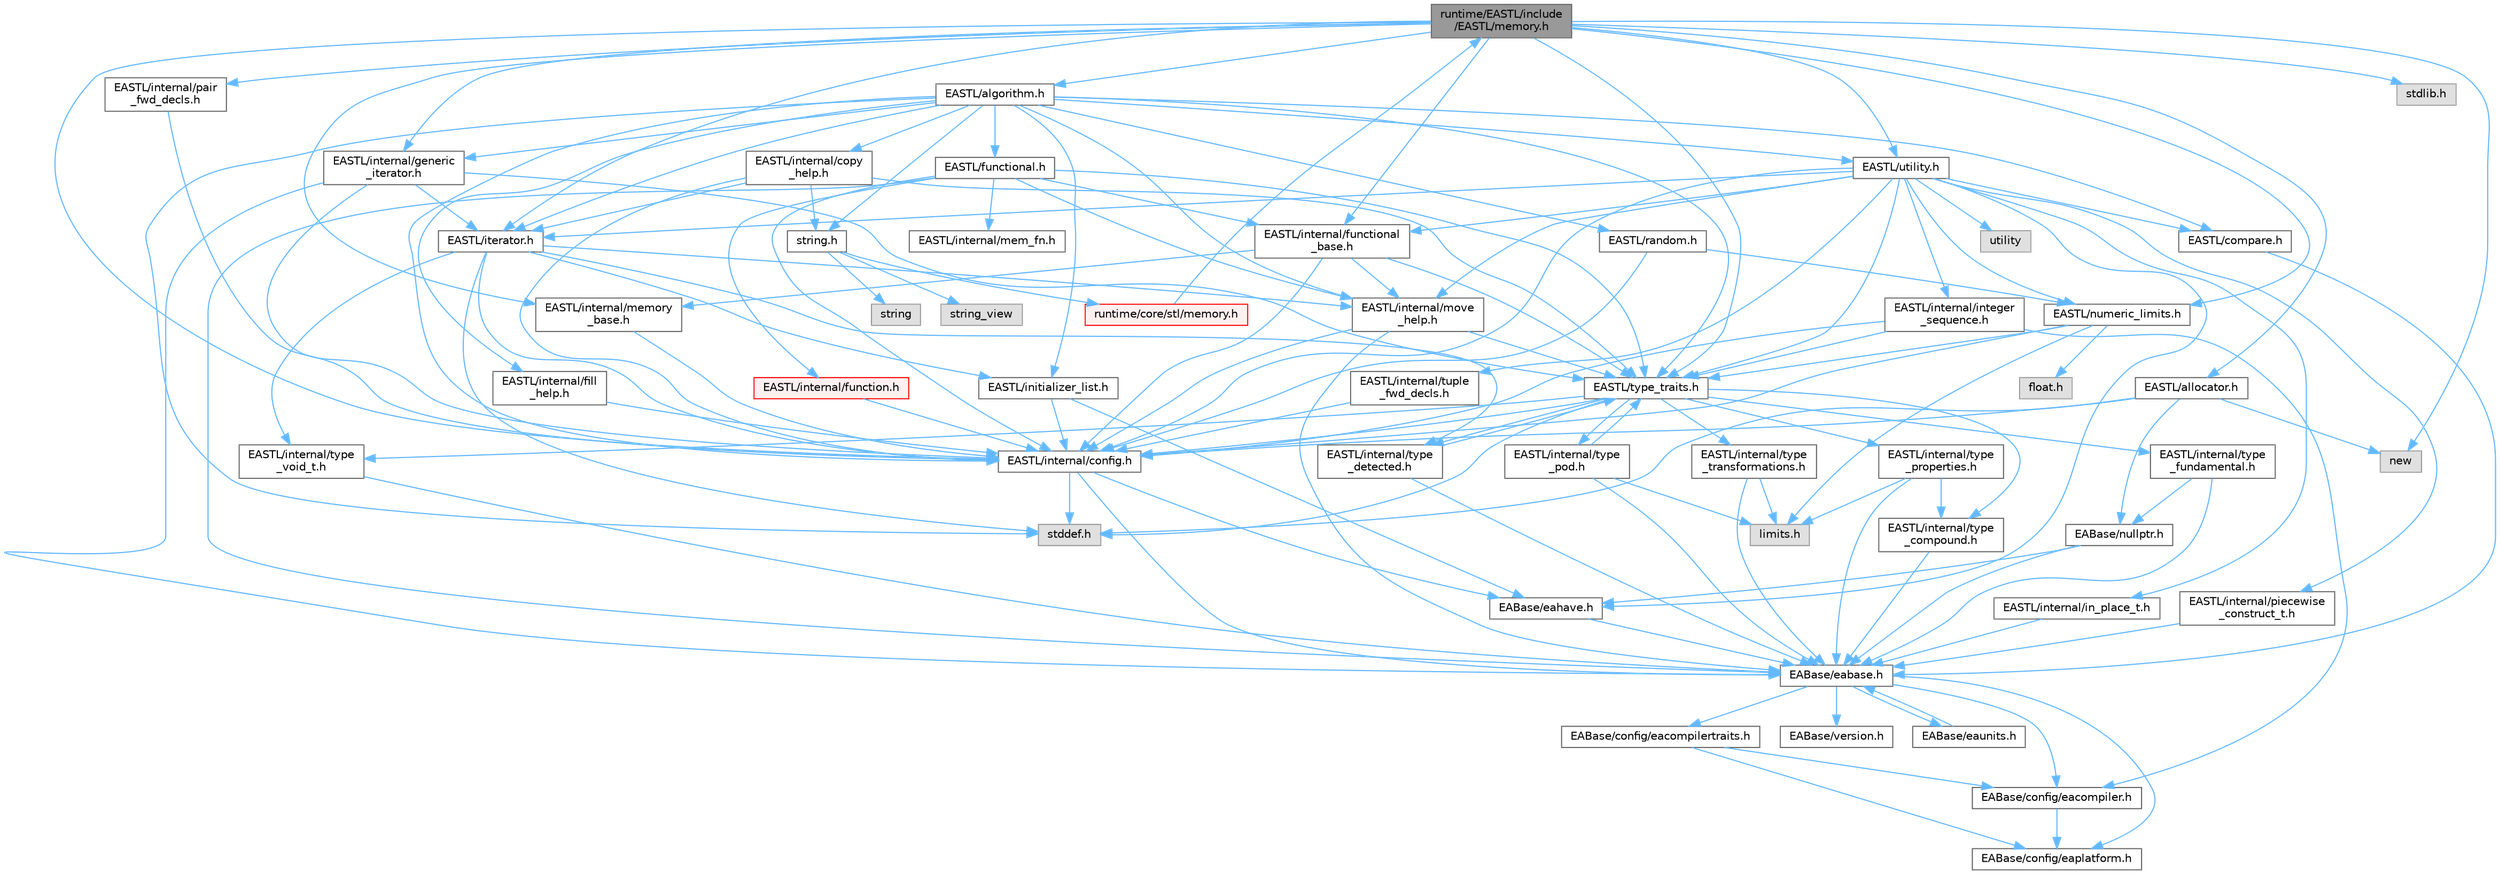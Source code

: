 digraph "runtime/EASTL/include/EASTL/memory.h"
{
 // LATEX_PDF_SIZE
  bgcolor="transparent";
  edge [fontname=Helvetica,fontsize=10,labelfontname=Helvetica,labelfontsize=10];
  node [fontname=Helvetica,fontsize=10,shape=box,height=0.2,width=0.4];
  Node1 [id="Node000001",label="runtime/EASTL/include\l/EASTL/memory.h",height=0.2,width=0.4,color="gray40", fillcolor="grey60", style="filled", fontcolor="black",tooltip=" "];
  Node1 -> Node2 [id="edge134_Node000001_Node000002",color="steelblue1",style="solid",tooltip=" "];
  Node2 [id="Node000002",label="EASTL/internal/config.h",height=0.2,width=0.4,color="grey40", fillcolor="white", style="filled",URL="$config_8h.html",tooltip=" "];
  Node2 -> Node3 [id="edge135_Node000002_Node000003",color="steelblue1",style="solid",tooltip=" "];
  Node3 [id="Node000003",label="EABase/eabase.h",height=0.2,width=0.4,color="grey40", fillcolor="white", style="filled",URL="$eabase_8h.html",tooltip=" "];
  Node3 -> Node4 [id="edge136_Node000003_Node000004",color="steelblue1",style="solid",tooltip=" "];
  Node4 [id="Node000004",label="EABase/config/eacompiler.h",height=0.2,width=0.4,color="grey40", fillcolor="white", style="filled",URL="$eacompiler_8h.html",tooltip=" "];
  Node4 -> Node5 [id="edge137_Node000004_Node000005",color="steelblue1",style="solid",tooltip=" "];
  Node5 [id="Node000005",label="EABase/config/eaplatform.h",height=0.2,width=0.4,color="grey40", fillcolor="white", style="filled",URL="$eaplatform_8h.html",tooltip=" "];
  Node3 -> Node6 [id="edge138_Node000003_Node000006",color="steelblue1",style="solid",tooltip=" "];
  Node6 [id="Node000006",label="EABase/config/eacompilertraits.h",height=0.2,width=0.4,color="grey40", fillcolor="white", style="filled",URL="$eacompilertraits_8h.html",tooltip=" "];
  Node6 -> Node5 [id="edge139_Node000006_Node000005",color="steelblue1",style="solid",tooltip=" "];
  Node6 -> Node4 [id="edge140_Node000006_Node000004",color="steelblue1",style="solid",tooltip=" "];
  Node3 -> Node5 [id="edge141_Node000003_Node000005",color="steelblue1",style="solid",tooltip=" "];
  Node3 -> Node7 [id="edge142_Node000003_Node000007",color="steelblue1",style="solid",tooltip=" "];
  Node7 [id="Node000007",label="EABase/version.h",height=0.2,width=0.4,color="grey40", fillcolor="white", style="filled",URL="$_e_a_s_t_l_2packages_2_e_a_base_2include_2_common_2_e_a_base_2version_8h.html",tooltip=" "];
  Node3 -> Node8 [id="edge143_Node000003_Node000008",color="steelblue1",style="solid",tooltip=" "];
  Node8 [id="Node000008",label="EABase/eaunits.h",height=0.2,width=0.4,color="grey40", fillcolor="white", style="filled",URL="$eaunits_8h.html",tooltip=" "];
  Node8 -> Node3 [id="edge144_Node000008_Node000003",color="steelblue1",style="solid",tooltip=" "];
  Node2 -> Node9 [id="edge145_Node000002_Node000009",color="steelblue1",style="solid",tooltip=" "];
  Node9 [id="Node000009",label="EABase/eahave.h",height=0.2,width=0.4,color="grey40", fillcolor="white", style="filled",URL="$eahave_8h.html",tooltip=" "];
  Node9 -> Node3 [id="edge146_Node000009_Node000003",color="steelblue1",style="solid",tooltip=" "];
  Node2 -> Node10 [id="edge147_Node000002_Node000010",color="steelblue1",style="solid",tooltip=" "];
  Node10 [id="Node000010",label="stddef.h",height=0.2,width=0.4,color="grey60", fillcolor="#E0E0E0", style="filled",tooltip=" "];
  Node1 -> Node11 [id="edge148_Node000001_Node000011",color="steelblue1",style="solid",tooltip=" "];
  Node11 [id="Node000011",label="EASTL/internal/memory\l_base.h",height=0.2,width=0.4,color="grey40", fillcolor="white", style="filled",URL="$memory__base_8h.html",tooltip=" "];
  Node11 -> Node2 [id="edge149_Node000011_Node000002",color="steelblue1",style="solid",tooltip=" "];
  Node1 -> Node12 [id="edge150_Node000001_Node000012",color="steelblue1",style="solid",tooltip=" "];
  Node12 [id="Node000012",label="EASTL/internal/generic\l_iterator.h",height=0.2,width=0.4,color="grey40", fillcolor="white", style="filled",URL="$generic__iterator_8h.html",tooltip=" "];
  Node12 -> Node3 [id="edge151_Node000012_Node000003",color="steelblue1",style="solid",tooltip=" "];
  Node12 -> Node2 [id="edge152_Node000012_Node000002",color="steelblue1",style="solid",tooltip=" "];
  Node12 -> Node13 [id="edge153_Node000012_Node000013",color="steelblue1",style="solid",tooltip=" "];
  Node13 [id="Node000013",label="EASTL/iterator.h",height=0.2,width=0.4,color="grey40", fillcolor="white", style="filled",URL="$_e_a_s_t_l_2include_2_e_a_s_t_l_2iterator_8h.html",tooltip=" "];
  Node13 -> Node2 [id="edge154_Node000013_Node000002",color="steelblue1",style="solid",tooltip=" "];
  Node13 -> Node14 [id="edge155_Node000013_Node000014",color="steelblue1",style="solid",tooltip=" "];
  Node14 [id="Node000014",label="EASTL/internal/move\l_help.h",height=0.2,width=0.4,color="grey40", fillcolor="white", style="filled",URL="$move__help_8h.html",tooltip=" "];
  Node14 -> Node3 [id="edge156_Node000014_Node000003",color="steelblue1",style="solid",tooltip=" "];
  Node14 -> Node2 [id="edge157_Node000014_Node000002",color="steelblue1",style="solid",tooltip=" "];
  Node14 -> Node15 [id="edge158_Node000014_Node000015",color="steelblue1",style="solid",tooltip=" "];
  Node15 [id="Node000015",label="EASTL/type_traits.h",height=0.2,width=0.4,color="grey40", fillcolor="white", style="filled",URL="$_e_a_s_t_l_2include_2_e_a_s_t_l_2type__traits_8h.html",tooltip=" "];
  Node15 -> Node2 [id="edge159_Node000015_Node000002",color="steelblue1",style="solid",tooltip=" "];
  Node15 -> Node10 [id="edge160_Node000015_Node000010",color="steelblue1",style="solid",tooltip=" "];
  Node15 -> Node16 [id="edge161_Node000015_Node000016",color="steelblue1",style="solid",tooltip=" "];
  Node16 [id="Node000016",label="EASTL/internal/type\l_fundamental.h",height=0.2,width=0.4,color="grey40", fillcolor="white", style="filled",URL="$type__fundamental_8h.html",tooltip=" "];
  Node16 -> Node3 [id="edge162_Node000016_Node000003",color="steelblue1",style="solid",tooltip=" "];
  Node16 -> Node17 [id="edge163_Node000016_Node000017",color="steelblue1",style="solid",tooltip=" "];
  Node17 [id="Node000017",label="EABase/nullptr.h",height=0.2,width=0.4,color="grey40", fillcolor="white", style="filled",URL="$nullptr_8h.html",tooltip=" "];
  Node17 -> Node3 [id="edge164_Node000017_Node000003",color="steelblue1",style="solid",tooltip=" "];
  Node17 -> Node9 [id="edge165_Node000017_Node000009",color="steelblue1",style="solid",tooltip=" "];
  Node15 -> Node18 [id="edge166_Node000015_Node000018",color="steelblue1",style="solid",tooltip=" "];
  Node18 [id="Node000018",label="EASTL/internal/type\l_transformations.h",height=0.2,width=0.4,color="grey40", fillcolor="white", style="filled",URL="$type__transformations_8h.html",tooltip=" "];
  Node18 -> Node3 [id="edge167_Node000018_Node000003",color="steelblue1",style="solid",tooltip=" "];
  Node18 -> Node19 [id="edge168_Node000018_Node000019",color="steelblue1",style="solid",tooltip=" "];
  Node19 [id="Node000019",label="limits.h",height=0.2,width=0.4,color="grey60", fillcolor="#E0E0E0", style="filled",tooltip=" "];
  Node15 -> Node20 [id="edge169_Node000015_Node000020",color="steelblue1",style="solid",tooltip=" "];
  Node20 [id="Node000020",label="EASTL/internal/type\l_void_t.h",height=0.2,width=0.4,color="grey40", fillcolor="white", style="filled",URL="$type__void__t_8h.html",tooltip=" "];
  Node20 -> Node3 [id="edge170_Node000020_Node000003",color="steelblue1",style="solid",tooltip=" "];
  Node15 -> Node21 [id="edge171_Node000015_Node000021",color="steelblue1",style="solid",tooltip=" "];
  Node21 [id="Node000021",label="EASTL/internal/type\l_properties.h",height=0.2,width=0.4,color="grey40", fillcolor="white", style="filled",URL="$type__properties_8h.html",tooltip=" "];
  Node21 -> Node3 [id="edge172_Node000021_Node000003",color="steelblue1",style="solid",tooltip=" "];
  Node21 -> Node19 [id="edge173_Node000021_Node000019",color="steelblue1",style="solid",tooltip=" "];
  Node21 -> Node22 [id="edge174_Node000021_Node000022",color="steelblue1",style="solid",tooltip=" "];
  Node22 [id="Node000022",label="EASTL/internal/type\l_compound.h",height=0.2,width=0.4,color="grey40", fillcolor="white", style="filled",URL="$type__compound_8h.html",tooltip=" "];
  Node22 -> Node3 [id="edge175_Node000022_Node000003",color="steelblue1",style="solid",tooltip=" "];
  Node15 -> Node22 [id="edge176_Node000015_Node000022",color="steelblue1",style="solid",tooltip=" "];
  Node15 -> Node23 [id="edge177_Node000015_Node000023",color="steelblue1",style="solid",tooltip=" "];
  Node23 [id="Node000023",label="EASTL/internal/type\l_pod.h",height=0.2,width=0.4,color="grey40", fillcolor="white", style="filled",URL="$type__pod_8h.html",tooltip=" "];
  Node23 -> Node3 [id="edge178_Node000023_Node000003",color="steelblue1",style="solid",tooltip=" "];
  Node23 -> Node19 [id="edge179_Node000023_Node000019",color="steelblue1",style="solid",tooltip=" "];
  Node23 -> Node15 [id="edge180_Node000023_Node000015",color="steelblue1",style="solid",tooltip=" "];
  Node15 -> Node24 [id="edge181_Node000015_Node000024",color="steelblue1",style="solid",tooltip=" "];
  Node24 [id="Node000024",label="EASTL/internal/type\l_detected.h",height=0.2,width=0.4,color="grey40", fillcolor="white", style="filled",URL="$type__detected_8h.html",tooltip=" "];
  Node24 -> Node3 [id="edge182_Node000024_Node000003",color="steelblue1",style="solid",tooltip=" "];
  Node24 -> Node15 [id="edge183_Node000024_Node000015",color="steelblue1",style="solid",tooltip=" "];
  Node13 -> Node24 [id="edge184_Node000013_Node000024",color="steelblue1",style="solid",tooltip=" "];
  Node13 -> Node20 [id="edge185_Node000013_Node000020",color="steelblue1",style="solid",tooltip=" "];
  Node13 -> Node25 [id="edge186_Node000013_Node000025",color="steelblue1",style="solid",tooltip=" "];
  Node25 [id="Node000025",label="EASTL/initializer_list.h",height=0.2,width=0.4,color="grey40", fillcolor="white", style="filled",URL="$initializer__list_8h.html",tooltip=" "];
  Node25 -> Node2 [id="edge187_Node000025_Node000002",color="steelblue1",style="solid",tooltip=" "];
  Node25 -> Node9 [id="edge188_Node000025_Node000009",color="steelblue1",style="solid",tooltip=" "];
  Node13 -> Node10 [id="edge189_Node000013_Node000010",color="steelblue1",style="solid",tooltip=" "];
  Node12 -> Node15 [id="edge190_Node000012_Node000015",color="steelblue1",style="solid",tooltip=" "];
  Node1 -> Node26 [id="edge191_Node000001_Node000026",color="steelblue1",style="solid",tooltip=" "];
  Node26 [id="Node000026",label="EASTL/internal/pair\l_fwd_decls.h",height=0.2,width=0.4,color="grey40", fillcolor="white", style="filled",URL="$pair__fwd__decls_8h.html",tooltip=" "];
  Node26 -> Node2 [id="edge192_Node000026_Node000002",color="steelblue1",style="solid",tooltip=" "];
  Node1 -> Node27 [id="edge193_Node000001_Node000027",color="steelblue1",style="solid",tooltip=" "];
  Node27 [id="Node000027",label="EASTL/internal/functional\l_base.h",height=0.2,width=0.4,color="grey40", fillcolor="white", style="filled",URL="$functional__base_8h.html",tooltip=" "];
  Node27 -> Node2 [id="edge194_Node000027_Node000002",color="steelblue1",style="solid",tooltip=" "];
  Node27 -> Node11 [id="edge195_Node000027_Node000011",color="steelblue1",style="solid",tooltip=" "];
  Node27 -> Node14 [id="edge196_Node000027_Node000014",color="steelblue1",style="solid",tooltip=" "];
  Node27 -> Node15 [id="edge197_Node000027_Node000015",color="steelblue1",style="solid",tooltip=" "];
  Node1 -> Node28 [id="edge198_Node000001_Node000028",color="steelblue1",style="solid",tooltip=" "];
  Node28 [id="Node000028",label="EASTL/algorithm.h",height=0.2,width=0.4,color="grey40", fillcolor="white", style="filled",URL="$_e_a_s_t_l_2include_2_e_a_s_t_l_2algorithm_8h.html",tooltip=" "];
  Node28 -> Node2 [id="edge199_Node000028_Node000002",color="steelblue1",style="solid",tooltip=" "];
  Node28 -> Node15 [id="edge200_Node000028_Node000015",color="steelblue1",style="solid",tooltip=" "];
  Node28 -> Node14 [id="edge201_Node000028_Node000014",color="steelblue1",style="solid",tooltip=" "];
  Node28 -> Node29 [id="edge202_Node000028_Node000029",color="steelblue1",style="solid",tooltip=" "];
  Node29 [id="Node000029",label="EASTL/internal/copy\l_help.h",height=0.2,width=0.4,color="grey40", fillcolor="white", style="filled",URL="$copy__help_8h.html",tooltip=" "];
  Node29 -> Node2 [id="edge203_Node000029_Node000002",color="steelblue1",style="solid",tooltip=" "];
  Node29 -> Node15 [id="edge204_Node000029_Node000015",color="steelblue1",style="solid",tooltip=" "];
  Node29 -> Node13 [id="edge205_Node000029_Node000013",color="steelblue1",style="solid",tooltip=" "];
  Node29 -> Node30 [id="edge206_Node000029_Node000030",color="steelblue1",style="solid",tooltip=" "];
  Node30 [id="Node000030",label="string.h",height=0.2,width=0.4,color="grey40", fillcolor="white", style="filled",URL="$string_8h.html",tooltip=" "];
  Node30 -> Node31 [id="edge207_Node000030_Node000031",color="steelblue1",style="solid",tooltip=" "];
  Node31 [id="Node000031",label="string",height=0.2,width=0.4,color="grey60", fillcolor="#E0E0E0", style="filled",tooltip=" "];
  Node30 -> Node32 [id="edge208_Node000030_Node000032",color="steelblue1",style="solid",tooltip=" "];
  Node32 [id="Node000032",label="string_view",height=0.2,width=0.4,color="grey60", fillcolor="#E0E0E0", style="filled",tooltip=" "];
  Node30 -> Node33 [id="edge209_Node000030_Node000033",color="steelblue1",style="solid",tooltip=" "];
  Node33 [id="Node000033",label="runtime/core/stl/memory.h",height=0.2,width=0.4,color="red", fillcolor="#FFF0F0", style="filled",URL="$core_2stl_2memory_8h.html",tooltip=" "];
  Node33 -> Node1 [id="edge210_Node000033_Node000001",color="steelblue1",style="solid",tooltip=" "];
  Node28 -> Node147 [id="edge211_Node000028_Node000147",color="steelblue1",style="solid",tooltip=" "];
  Node147 [id="Node000147",label="EASTL/internal/fill\l_help.h",height=0.2,width=0.4,color="grey40", fillcolor="white", style="filled",URL="$fill__help_8h.html",tooltip=" "];
  Node147 -> Node2 [id="edge212_Node000147_Node000002",color="steelblue1",style="solid",tooltip=" "];
  Node28 -> Node25 [id="edge213_Node000028_Node000025",color="steelblue1",style="solid",tooltip=" "];
  Node28 -> Node13 [id="edge214_Node000028_Node000013",color="steelblue1",style="solid",tooltip=" "];
  Node28 -> Node47 [id="edge215_Node000028_Node000047",color="steelblue1",style="solid",tooltip=" "];
  Node47 [id="Node000047",label="EASTL/functional.h",height=0.2,width=0.4,color="grey40", fillcolor="white", style="filled",URL="$_e_a_s_t_l_2include_2_e_a_s_t_l_2functional_8h.html",tooltip=" "];
  Node47 -> Node3 [id="edge216_Node000047_Node000003",color="steelblue1",style="solid",tooltip=" "];
  Node47 -> Node2 [id="edge217_Node000047_Node000002",color="steelblue1",style="solid",tooltip=" "];
  Node47 -> Node14 [id="edge218_Node000047_Node000014",color="steelblue1",style="solid",tooltip=" "];
  Node47 -> Node15 [id="edge219_Node000047_Node000015",color="steelblue1",style="solid",tooltip=" "];
  Node47 -> Node27 [id="edge220_Node000047_Node000027",color="steelblue1",style="solid",tooltip=" "];
  Node47 -> Node48 [id="edge221_Node000047_Node000048",color="steelblue1",style="solid",tooltip=" "];
  Node48 [id="Node000048",label="EASTL/internal/mem_fn.h",height=0.2,width=0.4,color="grey40", fillcolor="white", style="filled",URL="$mem__fn_8h.html",tooltip=" "];
  Node47 -> Node49 [id="edge222_Node000047_Node000049",color="steelblue1",style="solid",tooltip=" "];
  Node49 [id="Node000049",label="EASTL/internal/function.h",height=0.2,width=0.4,color="red", fillcolor="#FFF0F0", style="filled",URL="$_e_a_s_t_l_2include_2_e_a_s_t_l_2internal_2function_8h.html",tooltip=" "];
  Node49 -> Node2 [id="edge223_Node000049_Node000002",color="steelblue1",style="solid",tooltip=" "];
  Node28 -> Node53 [id="edge224_Node000028_Node000053",color="steelblue1",style="solid",tooltip=" "];
  Node53 [id="Node000053",label="EASTL/utility.h",height=0.2,width=0.4,color="grey40", fillcolor="white", style="filled",URL="$_e_a_s_t_l_2include_2_e_a_s_t_l_2utility_8h.html",tooltip=" "];
  Node53 -> Node2 [id="edge225_Node000053_Node000002",color="steelblue1",style="solid",tooltip=" "];
  Node53 -> Node15 [id="edge226_Node000053_Node000015",color="steelblue1",style="solid",tooltip=" "];
  Node53 -> Node13 [id="edge227_Node000053_Node000013",color="steelblue1",style="solid",tooltip=" "];
  Node53 -> Node54 [id="edge228_Node000053_Node000054",color="steelblue1",style="solid",tooltip=" "];
  Node54 [id="Node000054",label="EASTL/numeric_limits.h",height=0.2,width=0.4,color="grey40", fillcolor="white", style="filled",URL="$numeric__limits_8h.html",tooltip=" "];
  Node54 -> Node2 [id="edge229_Node000054_Node000002",color="steelblue1",style="solid",tooltip=" "];
  Node54 -> Node15 [id="edge230_Node000054_Node000015",color="steelblue1",style="solid",tooltip=" "];
  Node54 -> Node19 [id="edge231_Node000054_Node000019",color="steelblue1",style="solid",tooltip=" "];
  Node54 -> Node55 [id="edge232_Node000054_Node000055",color="steelblue1",style="solid",tooltip=" "];
  Node55 [id="Node000055",label="float.h",height=0.2,width=0.4,color="grey60", fillcolor="#E0E0E0", style="filled",tooltip=" "];
  Node53 -> Node56 [id="edge233_Node000053_Node000056",color="steelblue1",style="solid",tooltip=" "];
  Node56 [id="Node000056",label="EASTL/compare.h",height=0.2,width=0.4,color="grey40", fillcolor="white", style="filled",URL="$compare_8h.html",tooltip=" "];
  Node56 -> Node3 [id="edge234_Node000056_Node000003",color="steelblue1",style="solid",tooltip=" "];
  Node53 -> Node27 [id="edge235_Node000053_Node000027",color="steelblue1",style="solid",tooltip=" "];
  Node53 -> Node14 [id="edge236_Node000053_Node000014",color="steelblue1",style="solid",tooltip=" "];
  Node53 -> Node9 [id="edge237_Node000053_Node000009",color="steelblue1",style="solid",tooltip=" "];
  Node53 -> Node57 [id="edge238_Node000053_Node000057",color="steelblue1",style="solid",tooltip=" "];
  Node57 [id="Node000057",label="EASTL/internal/integer\l_sequence.h",height=0.2,width=0.4,color="grey40", fillcolor="white", style="filled",URL="$integer__sequence_8h.html",tooltip=" "];
  Node57 -> Node4 [id="edge239_Node000057_Node000004",color="steelblue1",style="solid",tooltip=" "];
  Node57 -> Node2 [id="edge240_Node000057_Node000002",color="steelblue1",style="solid",tooltip=" "];
  Node57 -> Node15 [id="edge241_Node000057_Node000015",color="steelblue1",style="solid",tooltip=" "];
  Node53 -> Node58 [id="edge242_Node000053_Node000058",color="steelblue1",style="solid",tooltip=" "];
  Node58 [id="Node000058",label="EASTL/internal/tuple\l_fwd_decls.h",height=0.2,width=0.4,color="grey40", fillcolor="white", style="filled",URL="$tuple__fwd__decls_8h.html",tooltip=" "];
  Node58 -> Node2 [id="edge243_Node000058_Node000002",color="steelblue1",style="solid",tooltip=" "];
  Node53 -> Node59 [id="edge244_Node000053_Node000059",color="steelblue1",style="solid",tooltip=" "];
  Node59 [id="Node000059",label="EASTL/internal/in_place_t.h",height=0.2,width=0.4,color="grey40", fillcolor="white", style="filled",URL="$in__place__t_8h.html",tooltip=" "];
  Node59 -> Node3 [id="edge245_Node000059_Node000003",color="steelblue1",style="solid",tooltip=" "];
  Node53 -> Node60 [id="edge246_Node000053_Node000060",color="steelblue1",style="solid",tooltip=" "];
  Node60 [id="Node000060",label="EASTL/internal/piecewise\l_construct_t.h",height=0.2,width=0.4,color="grey40", fillcolor="white", style="filled",URL="$piecewise__construct__t_8h.html",tooltip=" "];
  Node60 -> Node3 [id="edge247_Node000060_Node000003",color="steelblue1",style="solid",tooltip=" "];
  Node53 -> Node61 [id="edge248_Node000053_Node000061",color="steelblue1",style="solid",tooltip=" "];
  Node61 [id="Node000061",label="utility",height=0.2,width=0.4,color="grey60", fillcolor="#E0E0E0", style="filled",tooltip=" "];
  Node28 -> Node12 [id="edge249_Node000028_Node000012",color="steelblue1",style="solid",tooltip=" "];
  Node28 -> Node148 [id="edge250_Node000028_Node000148",color="steelblue1",style="solid",tooltip=" "];
  Node148 [id="Node000148",label="EASTL/random.h",height=0.2,width=0.4,color="grey40", fillcolor="white", style="filled",URL="$random_8h.html",tooltip=" "];
  Node148 -> Node2 [id="edge251_Node000148_Node000002",color="steelblue1",style="solid",tooltip=" "];
  Node148 -> Node54 [id="edge252_Node000148_Node000054",color="steelblue1",style="solid",tooltip=" "];
  Node28 -> Node56 [id="edge253_Node000028_Node000056",color="steelblue1",style="solid",tooltip=" "];
  Node28 -> Node10 [id="edge254_Node000028_Node000010",color="steelblue1",style="solid",tooltip=" "];
  Node28 -> Node30 [id="edge255_Node000028_Node000030",color="steelblue1",style="solid",tooltip=" "];
  Node1 -> Node15 [id="edge256_Node000001_Node000015",color="steelblue1",style="solid",tooltip=" "];
  Node1 -> Node51 [id="edge257_Node000001_Node000051",color="steelblue1",style="solid",tooltip=" "];
  Node51 [id="Node000051",label="EASTL/allocator.h",height=0.2,width=0.4,color="grey40", fillcolor="white", style="filled",URL="$allocator_8h.html",tooltip=" "];
  Node51 -> Node2 [id="edge258_Node000051_Node000002",color="steelblue1",style="solid",tooltip=" "];
  Node51 -> Node17 [id="edge259_Node000051_Node000017",color="steelblue1",style="solid",tooltip=" "];
  Node51 -> Node10 [id="edge260_Node000051_Node000010",color="steelblue1",style="solid",tooltip=" "];
  Node51 -> Node43 [id="edge261_Node000051_Node000043",color="steelblue1",style="solid",tooltip=" "];
  Node43 [id="Node000043",label="new",height=0.2,width=0.4,color="grey60", fillcolor="#E0E0E0", style="filled",tooltip=" "];
  Node1 -> Node13 [id="edge262_Node000001_Node000013",color="steelblue1",style="solid",tooltip=" "];
  Node1 -> Node53 [id="edge263_Node000001_Node000053",color="steelblue1",style="solid",tooltip=" "];
  Node1 -> Node54 [id="edge264_Node000001_Node000054",color="steelblue1",style="solid",tooltip=" "];
  Node1 -> Node149 [id="edge265_Node000001_Node000149",color="steelblue1",style="solid",tooltip=" "];
  Node149 [id="Node000149",label="stdlib.h",height=0.2,width=0.4,color="grey60", fillcolor="#E0E0E0", style="filled",tooltip=" "];
  Node1 -> Node43 [id="edge266_Node000001_Node000043",color="steelblue1",style="solid",tooltip=" "];
}
